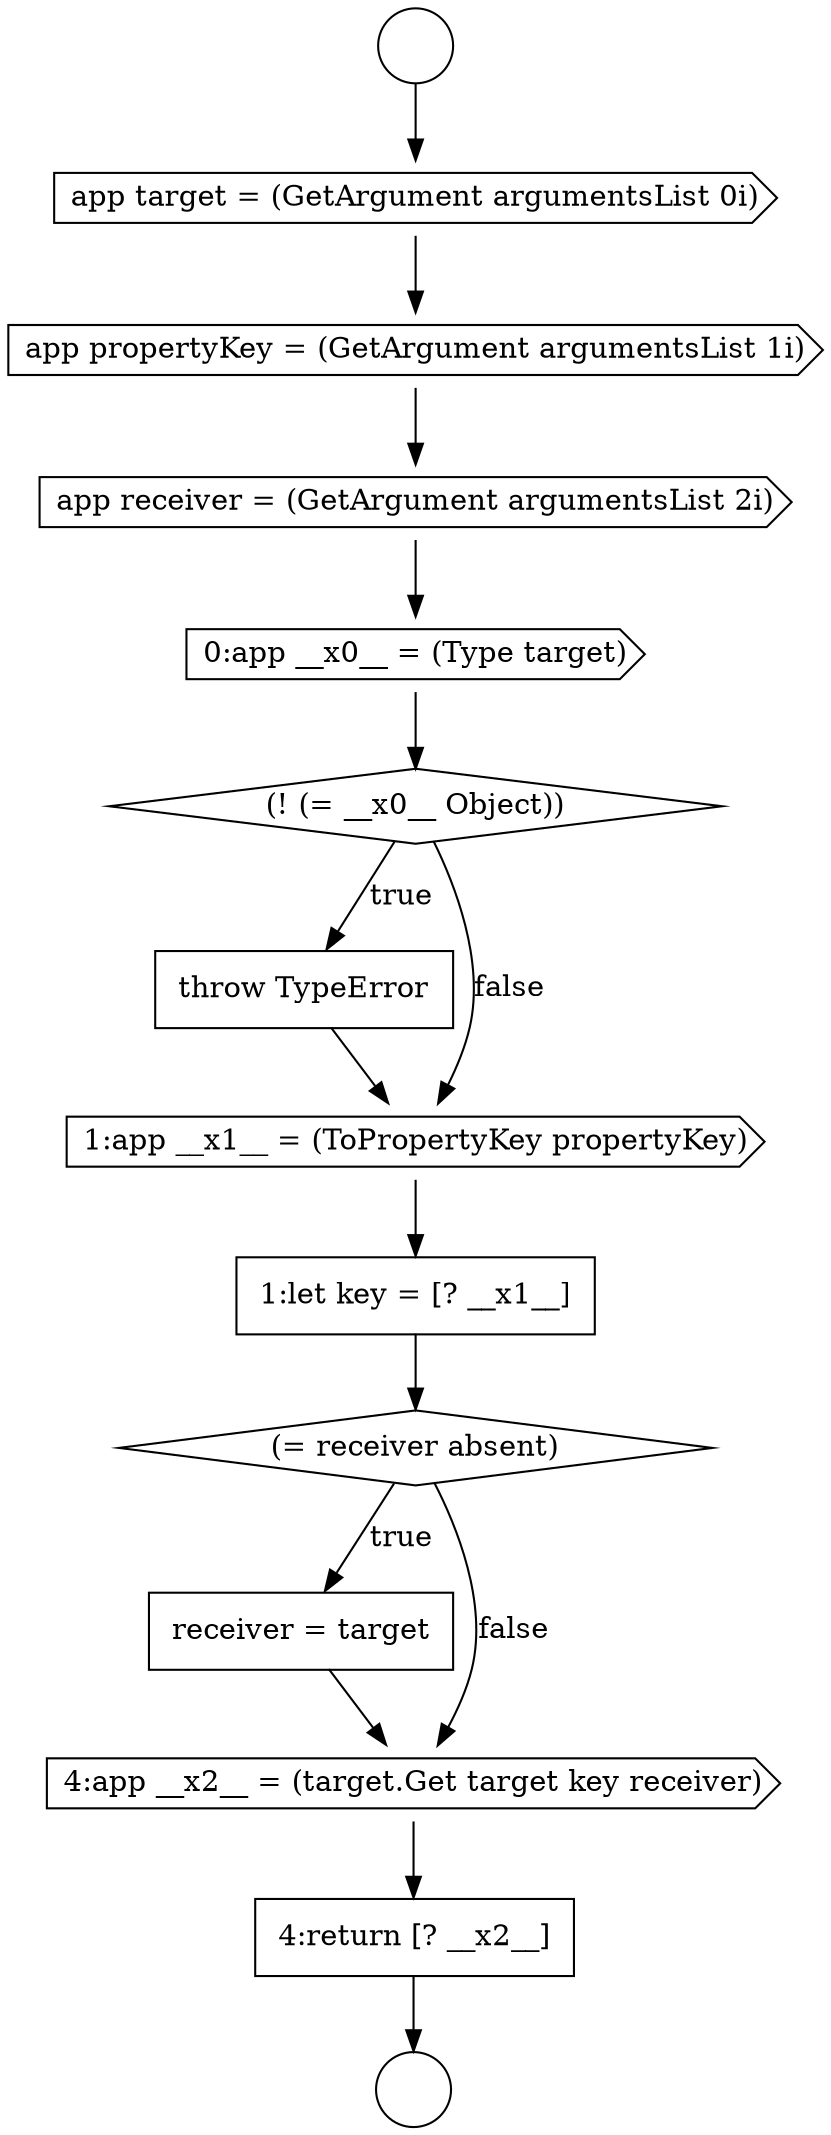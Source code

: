 digraph {
  node17875 [shape=cds, label=<<font color="black">app target = (GetArgument argumentsList 0i)</font>> color="black" fillcolor="white" style=filled]
  node17884 [shape=none, margin=0, label=<<font color="black">
    <table border="0" cellborder="1" cellspacing="0" cellpadding="10">
      <tr><td align="left">receiver = target</td></tr>
    </table>
  </font>> color="black" fillcolor="white" style=filled]
  node17879 [shape=diamond, label=<<font color="black">(! (= __x0__ Object))</font>> color="black" fillcolor="white" style=filled]
  node17876 [shape=cds, label=<<font color="black">app propertyKey = (GetArgument argumentsList 1i)</font>> color="black" fillcolor="white" style=filled]
  node17883 [shape=diamond, label=<<font color="black">(= receiver absent)</font>> color="black" fillcolor="white" style=filled]
  node17873 [shape=circle label=" " color="black" fillcolor="white" style=filled]
  node17880 [shape=none, margin=0, label=<<font color="black">
    <table border="0" cellborder="1" cellspacing="0" cellpadding="10">
      <tr><td align="left">throw TypeError</td></tr>
    </table>
  </font>> color="black" fillcolor="white" style=filled]
  node17882 [shape=none, margin=0, label=<<font color="black">
    <table border="0" cellborder="1" cellspacing="0" cellpadding="10">
      <tr><td align="left">1:let key = [? __x1__]</td></tr>
    </table>
  </font>> color="black" fillcolor="white" style=filled]
  node17886 [shape=none, margin=0, label=<<font color="black">
    <table border="0" cellborder="1" cellspacing="0" cellpadding="10">
      <tr><td align="left">4:return [? __x2__]</td></tr>
    </table>
  </font>> color="black" fillcolor="white" style=filled]
  node17874 [shape=circle label=" " color="black" fillcolor="white" style=filled]
  node17877 [shape=cds, label=<<font color="black">app receiver = (GetArgument argumentsList 2i)</font>> color="black" fillcolor="white" style=filled]
  node17881 [shape=cds, label=<<font color="black">1:app __x1__ = (ToPropertyKey propertyKey)</font>> color="black" fillcolor="white" style=filled]
  node17885 [shape=cds, label=<<font color="black">4:app __x2__ = (target.Get target key receiver)</font>> color="black" fillcolor="white" style=filled]
  node17878 [shape=cds, label=<<font color="black">0:app __x0__ = (Type target)</font>> color="black" fillcolor="white" style=filled]
  node17884 -> node17885 [ color="black"]
  node17877 -> node17878 [ color="black"]
  node17883 -> node17884 [label=<<font color="black">true</font>> color="black"]
  node17883 -> node17885 [label=<<font color="black">false</font>> color="black"]
  node17879 -> node17880 [label=<<font color="black">true</font>> color="black"]
  node17879 -> node17881 [label=<<font color="black">false</font>> color="black"]
  node17880 -> node17881 [ color="black"]
  node17873 -> node17875 [ color="black"]
  node17881 -> node17882 [ color="black"]
  node17875 -> node17876 [ color="black"]
  node17886 -> node17874 [ color="black"]
  node17878 -> node17879 [ color="black"]
  node17882 -> node17883 [ color="black"]
  node17876 -> node17877 [ color="black"]
  node17885 -> node17886 [ color="black"]
}
